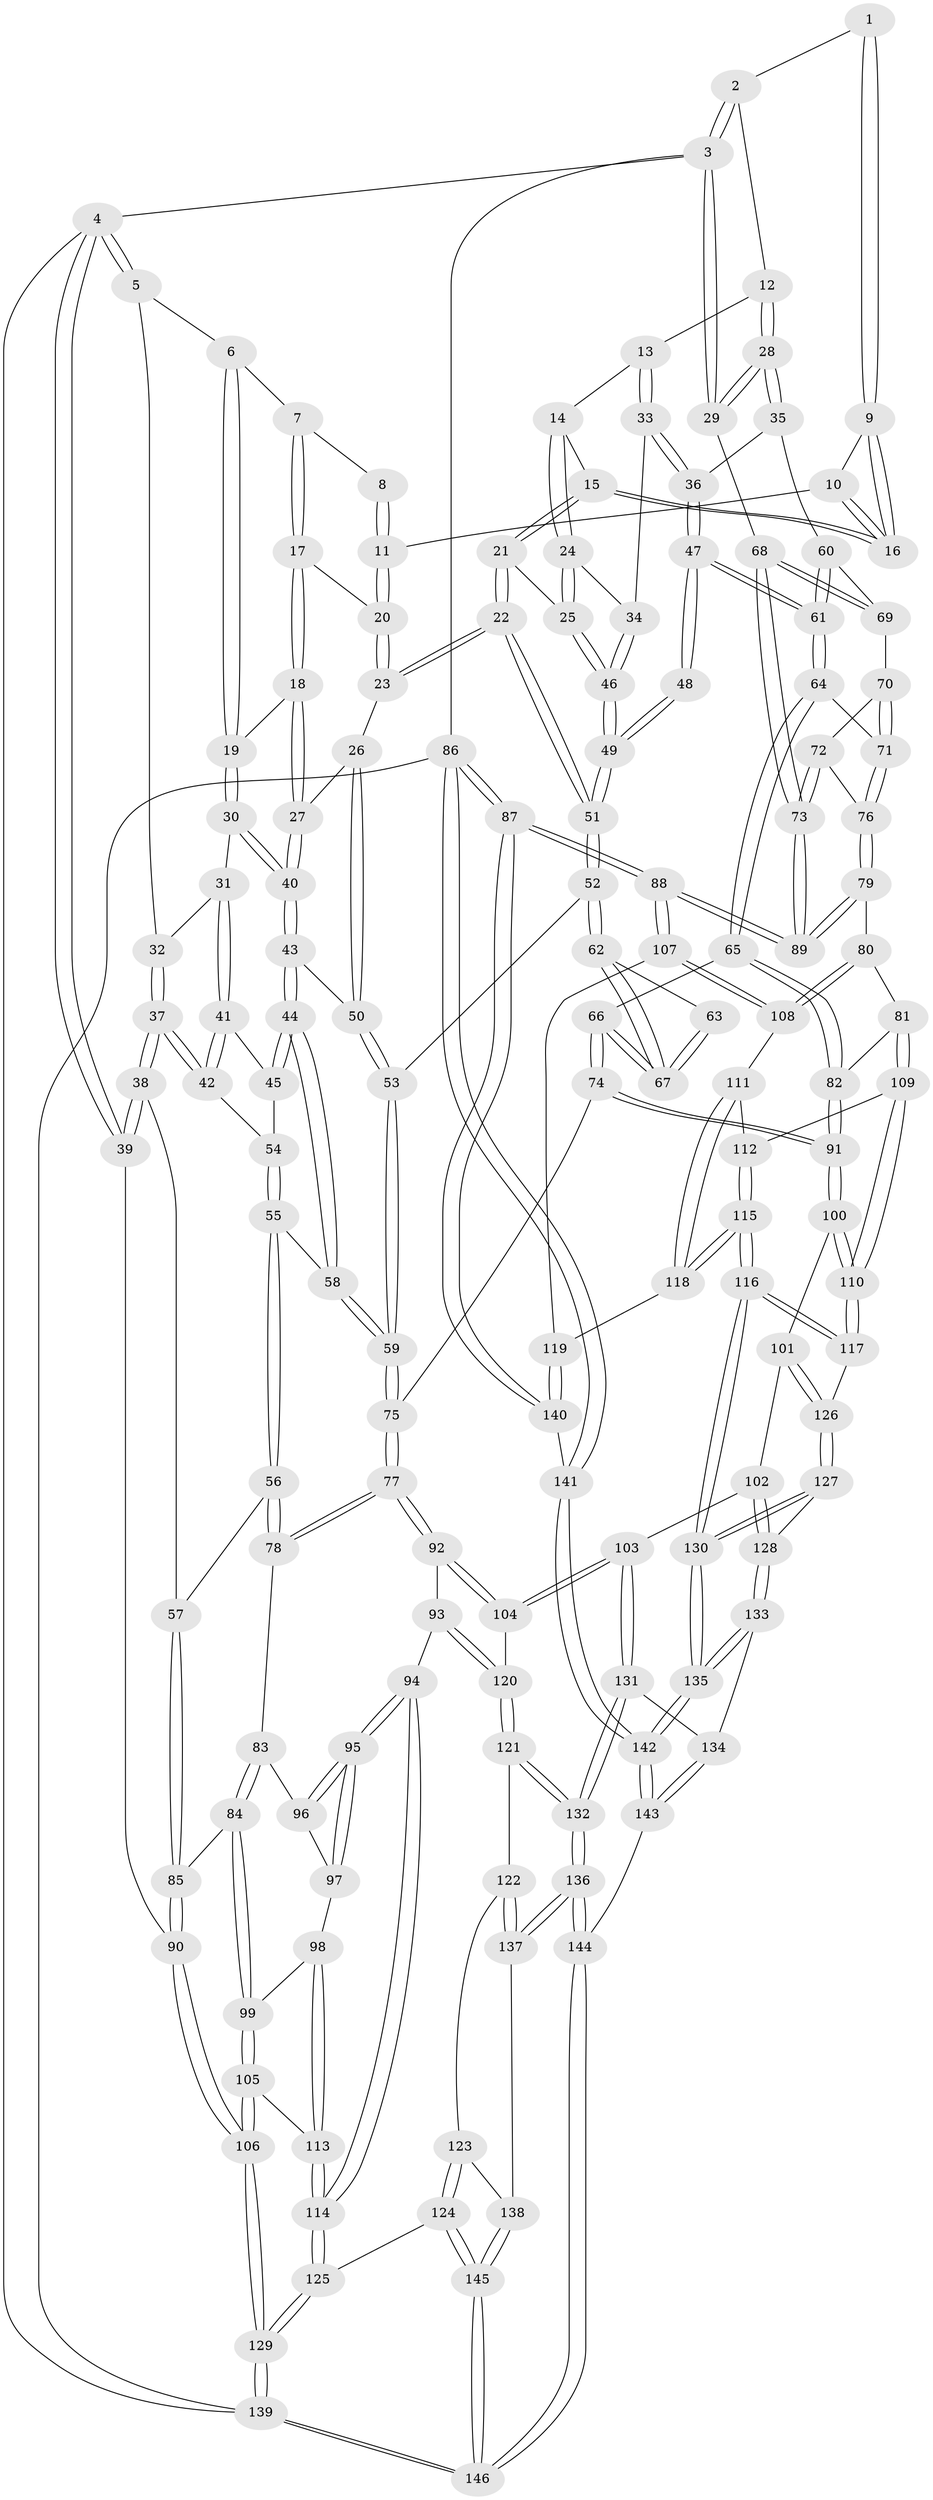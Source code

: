 // Generated by graph-tools (version 1.1) at 2025/03/03/09/25 03:03:14]
// undirected, 146 vertices, 362 edges
graph export_dot {
graph [start="1"]
  node [color=gray90,style=filled];
  1 [pos="+0.6799985733675792+0"];
  2 [pos="+0.7876695766145978+0"];
  3 [pos="+1+0"];
  4 [pos="+0+0"];
  5 [pos="+0+0"];
  6 [pos="+0.2285501680565529+0"];
  7 [pos="+0.39622337270699953+0"];
  8 [pos="+0.4826445466025193+0"];
  9 [pos="+0.659186743799951+0"];
  10 [pos="+0.5768992654597257+0.05993763072580248"];
  11 [pos="+0.5644265790151454+0.06847698834533433"];
  12 [pos="+0.8206915572011523+0.07796241777694186"];
  13 [pos="+0.8001179714819002+0.10133472449200633"];
  14 [pos="+0.7287647712863807+0.10447178860970471"];
  15 [pos="+0.6865387840680119+0.09458847419411133"];
  16 [pos="+0.6862886030449312+0.0942028619474002"];
  17 [pos="+0.4216985282167839+0.01482870602804975"];
  18 [pos="+0.36785742287607215+0.10050225072432663"];
  19 [pos="+0.24658986745302797+0.11462575721298371"];
  20 [pos="+0.5323053086423326+0.0920955723031137"];
  21 [pos="+0.6045203326731481+0.1988219488313383"];
  22 [pos="+0.5728750913809337+0.21365570080831067"];
  23 [pos="+0.5488613808965263+0.18159145004934485"];
  24 [pos="+0.7073124318278697+0.1865553477516131"];
  25 [pos="+0.6871166970041201+0.2071161336059375"];
  26 [pos="+0.40932489653678644+0.1781864399113496"];
  27 [pos="+0.38831317969826246+0.16152394364691922"];
  28 [pos="+1+0.16229150725007538"];
  29 [pos="+1+0.1481094272255227"];
  30 [pos="+0.2358557867825336+0.12430611901237534"];
  31 [pos="+0.2233192401896379+0.12769045971895687"];
  32 [pos="+0.10526354357533146+0.10497333332462093"];
  33 [pos="+0.8019045331803702+0.14609555426369905"];
  34 [pos="+0.7805066318803662+0.18849918785235323"];
  35 [pos="+1+0.24691064838964596"];
  36 [pos="+0.9018857083972667+0.2493586616816887"];
  37 [pos="+0.05347802533061782+0.23517152251854848"];
  38 [pos="+0+0.3220965056981701"];
  39 [pos="+0+0.3220451410702866"];
  40 [pos="+0.3046751376904781+0.25550523302988337"];
  41 [pos="+0.2114309178105127+0.16488106677971243"];
  42 [pos="+0.09006867826203821+0.2549836677781237"];
  43 [pos="+0.30110438439202125+0.2941815428276266"];
  44 [pos="+0.2834310534469485+0.32431399333312705"];
  45 [pos="+0.19363863952914726+0.2507476830359304"];
  46 [pos="+0.7615463476738947+0.27336482738643236"];
  47 [pos="+0.7831464276631324+0.31129316523919603"];
  48 [pos="+0.7819720579008748+0.3108747676975632"];
  49 [pos="+0.7648174442944912+0.28869306556237373"];
  50 [pos="+0.4213994707573477+0.26747291253773203"];
  51 [pos="+0.5648043349689044+0.2878770471443043"];
  52 [pos="+0.5452169265520137+0.33190300992332644"];
  53 [pos="+0.5295897584028845+0.3405532504663072"];
  54 [pos="+0.0992128982157343+0.2608611648628474"];
  55 [pos="+0.16809354847584276+0.4127647712352957"];
  56 [pos="+0.1449444892493927+0.4493336690865768"];
  57 [pos="+0.09972354927753828+0.45173996867129346"];
  58 [pos="+0.2817448811788638+0.3472197894572308"];
  59 [pos="+0.42909623669886854+0.47067103184035264"];
  60 [pos="+0.9162105884526293+0.373773205802879"];
  61 [pos="+0.8425793619875732+0.4098502041779112"];
  62 [pos="+0.6362988082377296+0.3956030236316506"];
  63 [pos="+0.7788682306479151+0.3136679559748882"];
  64 [pos="+0.8379857115342676+0.4446305371374949"];
  65 [pos="+0.7369346978296092+0.5105181337803111"];
  66 [pos="+0.6940810926341228+0.4982512676138141"];
  67 [pos="+0.6917595253089553+0.4916091158415087"];
  68 [pos="+1+0.223478787103792"];
  69 [pos="+0.9549466661554208+0.4195367009997542"];
  70 [pos="+0.9583321771776626+0.4413836585941666"];
  71 [pos="+0.8661944396452677+0.467661506830269"];
  72 [pos="+0.9903824339074893+0.4712292498744896"];
  73 [pos="+1+0.445069034344427"];
  74 [pos="+0.594951521387434+0.5732457349546832"];
  75 [pos="+0.4290411569105751+0.5069920370301066"];
  76 [pos="+0.9186422564703671+0.5450094904149075"];
  77 [pos="+0.3666759670080938+0.5904559109751765"];
  78 [pos="+0.1952712813915761+0.5414792015162297"];
  79 [pos="+0.9228833743325926+0.5972568250592457"];
  80 [pos="+0.9052858411361865+0.6142831771054479"];
  81 [pos="+0.8077774637468834+0.6249674671704797"];
  82 [pos="+0.7816561282177755+0.5967890034263635"];
  83 [pos="+0.1728985918344384+0.575499400021026"];
  84 [pos="+0.08522724455353732+0.6283967182707386"];
  85 [pos="+0.009767876660455874+0.5941909066734347"];
  86 [pos="+1+1"];
  87 [pos="+1+1"];
  88 [pos="+1+0.7593493410079809"];
  89 [pos="+1+0.6232367444667214"];
  90 [pos="+0+0.6452867889502725"];
  91 [pos="+0.6152861436631257+0.6703377048976189"];
  92 [pos="+0.3665508130954896+0.6366597617858788"];
  93 [pos="+0.2265867768391435+0.7276843570081533"];
  94 [pos="+0.21099767121655638+0.7253958653983708"];
  95 [pos="+0.20189391199519974+0.7128398405838455"];
  96 [pos="+0.17395468207817125+0.5845065003362756"];
  97 [pos="+0.1454351027062009+0.6824558769825805"];
  98 [pos="+0.09555273586683491+0.6713172957453635"];
  99 [pos="+0.09023069698540093+0.654864913869467"];
  100 [pos="+0.6152324825321941+0.6738192157706298"];
  101 [pos="+0.5463175373325638+0.7337187854221494"];
  102 [pos="+0.5249837712928714+0.7479593850629906"];
  103 [pos="+0.4330368941187585+0.7464069074337819"];
  104 [pos="+0.4097946238146383+0.7145044743828959"];
  105 [pos="+0+0.7403250828029623"];
  106 [pos="+0+0.7014480766921523"];
  107 [pos="+0.9544048828189337+0.763532411336122"];
  108 [pos="+0.9230571316405626+0.7074282478394608"];
  109 [pos="+0.7867315635449361+0.6797180406323511"];
  110 [pos="+0.7085473377639473+0.7393909148081844"];
  111 [pos="+0.8401657639305815+0.7321685729707161"];
  112 [pos="+0.8133172441748384+0.7128470326410706"];
  113 [pos="+0.07199586736471493+0.776564439349877"];
  114 [pos="+0.09530600613124944+0.7991284974007841"];
  115 [pos="+0.7975481383763185+0.8571575825369998"];
  116 [pos="+0.7761725761038373+0.8662033380883427"];
  117 [pos="+0.713954780421249+0.7832716191664284"];
  118 [pos="+0.8697279838478637+0.8365207462709385"];
  119 [pos="+0.8899438682223032+0.8366267085601351"];
  120 [pos="+0.2552997181312521+0.8135830078053665"];
  121 [pos="+0.2559453864549835+0.8226506410564864"];
  122 [pos="+0.24999206523177225+0.829655690560075"];
  123 [pos="+0.20722217755621497+0.8574299537476665"];
  124 [pos="+0.13163910528739262+0.8871198820208829"];
  125 [pos="+0.11113722157346446+0.8782778073796398"];
  126 [pos="+0.6560307418767949+0.8107347343759647"];
  127 [pos="+0.6292658695366767+0.8335546715073463"];
  128 [pos="+0.56258337418107+0.8210027480680689"];
  129 [pos="+0+1"];
  130 [pos="+0.6739567553239522+1"];
  131 [pos="+0.4059188845739888+0.8464034521439082"];
  132 [pos="+0.38703550631706335+0.865967505114138"];
  133 [pos="+0.5506347733864575+0.8904084998269481"];
  134 [pos="+0.438804615004604+0.8651875592582238"];
  135 [pos="+0.6730045693425079+1"];
  136 [pos="+0.3580194134135582+0.955373797053919"];
  137 [pos="+0.28447980839529763+0.9320842443752201"];
  138 [pos="+0.2740279281496614+0.9324554056851067"];
  139 [pos="+0+1"];
  140 [pos="+0.8950347452664439+0.8435417061488967"];
  141 [pos="+0.8667898891093819+1"];
  142 [pos="+0.6710902181024113+1"];
  143 [pos="+0.6647507324823534+1"];
  144 [pos="+0.40770441602389057+1"];
  145 [pos="+0.1817008888156485+0.9586911066974256"];
  146 [pos="+0.22098204749519654+1"];
  1 -- 2;
  1 -- 9;
  1 -- 9;
  2 -- 3;
  2 -- 3;
  2 -- 12;
  3 -- 4;
  3 -- 29;
  3 -- 29;
  3 -- 86;
  4 -- 5;
  4 -- 5;
  4 -- 39;
  4 -- 39;
  4 -- 139;
  5 -- 6;
  5 -- 32;
  6 -- 7;
  6 -- 19;
  6 -- 19;
  7 -- 8;
  7 -- 17;
  7 -- 17;
  8 -- 11;
  8 -- 11;
  9 -- 10;
  9 -- 16;
  9 -- 16;
  10 -- 11;
  10 -- 16;
  10 -- 16;
  11 -- 20;
  11 -- 20;
  12 -- 13;
  12 -- 28;
  12 -- 28;
  13 -- 14;
  13 -- 33;
  13 -- 33;
  14 -- 15;
  14 -- 24;
  14 -- 24;
  15 -- 16;
  15 -- 16;
  15 -- 21;
  15 -- 21;
  17 -- 18;
  17 -- 18;
  17 -- 20;
  18 -- 19;
  18 -- 27;
  18 -- 27;
  19 -- 30;
  19 -- 30;
  20 -- 23;
  20 -- 23;
  21 -- 22;
  21 -- 22;
  21 -- 25;
  22 -- 23;
  22 -- 23;
  22 -- 51;
  22 -- 51;
  23 -- 26;
  24 -- 25;
  24 -- 25;
  24 -- 34;
  25 -- 46;
  25 -- 46;
  26 -- 27;
  26 -- 50;
  26 -- 50;
  27 -- 40;
  27 -- 40;
  28 -- 29;
  28 -- 29;
  28 -- 35;
  28 -- 35;
  29 -- 68;
  30 -- 31;
  30 -- 40;
  30 -- 40;
  31 -- 32;
  31 -- 41;
  31 -- 41;
  32 -- 37;
  32 -- 37;
  33 -- 34;
  33 -- 36;
  33 -- 36;
  34 -- 46;
  34 -- 46;
  35 -- 36;
  35 -- 60;
  36 -- 47;
  36 -- 47;
  37 -- 38;
  37 -- 38;
  37 -- 42;
  37 -- 42;
  38 -- 39;
  38 -- 39;
  38 -- 57;
  39 -- 90;
  40 -- 43;
  40 -- 43;
  41 -- 42;
  41 -- 42;
  41 -- 45;
  42 -- 54;
  43 -- 44;
  43 -- 44;
  43 -- 50;
  44 -- 45;
  44 -- 45;
  44 -- 58;
  44 -- 58;
  45 -- 54;
  46 -- 49;
  46 -- 49;
  47 -- 48;
  47 -- 48;
  47 -- 61;
  47 -- 61;
  48 -- 49;
  48 -- 49;
  49 -- 51;
  49 -- 51;
  50 -- 53;
  50 -- 53;
  51 -- 52;
  51 -- 52;
  52 -- 53;
  52 -- 62;
  52 -- 62;
  53 -- 59;
  53 -- 59;
  54 -- 55;
  54 -- 55;
  55 -- 56;
  55 -- 56;
  55 -- 58;
  56 -- 57;
  56 -- 78;
  56 -- 78;
  57 -- 85;
  57 -- 85;
  58 -- 59;
  58 -- 59;
  59 -- 75;
  59 -- 75;
  60 -- 61;
  60 -- 61;
  60 -- 69;
  61 -- 64;
  61 -- 64;
  62 -- 63;
  62 -- 67;
  62 -- 67;
  63 -- 67;
  63 -- 67;
  64 -- 65;
  64 -- 65;
  64 -- 71;
  65 -- 66;
  65 -- 82;
  65 -- 82;
  66 -- 67;
  66 -- 67;
  66 -- 74;
  66 -- 74;
  68 -- 69;
  68 -- 69;
  68 -- 73;
  68 -- 73;
  69 -- 70;
  70 -- 71;
  70 -- 71;
  70 -- 72;
  71 -- 76;
  71 -- 76;
  72 -- 73;
  72 -- 73;
  72 -- 76;
  73 -- 89;
  73 -- 89;
  74 -- 75;
  74 -- 91;
  74 -- 91;
  75 -- 77;
  75 -- 77;
  76 -- 79;
  76 -- 79;
  77 -- 78;
  77 -- 78;
  77 -- 92;
  77 -- 92;
  78 -- 83;
  79 -- 80;
  79 -- 89;
  79 -- 89;
  80 -- 81;
  80 -- 108;
  80 -- 108;
  81 -- 82;
  81 -- 109;
  81 -- 109;
  82 -- 91;
  82 -- 91;
  83 -- 84;
  83 -- 84;
  83 -- 96;
  84 -- 85;
  84 -- 99;
  84 -- 99;
  85 -- 90;
  85 -- 90;
  86 -- 87;
  86 -- 87;
  86 -- 141;
  86 -- 141;
  86 -- 139;
  87 -- 88;
  87 -- 88;
  87 -- 140;
  87 -- 140;
  88 -- 89;
  88 -- 89;
  88 -- 107;
  88 -- 107;
  90 -- 106;
  90 -- 106;
  91 -- 100;
  91 -- 100;
  92 -- 93;
  92 -- 104;
  92 -- 104;
  93 -- 94;
  93 -- 120;
  93 -- 120;
  94 -- 95;
  94 -- 95;
  94 -- 114;
  94 -- 114;
  95 -- 96;
  95 -- 96;
  95 -- 97;
  95 -- 97;
  96 -- 97;
  97 -- 98;
  98 -- 99;
  98 -- 113;
  98 -- 113;
  99 -- 105;
  99 -- 105;
  100 -- 101;
  100 -- 110;
  100 -- 110;
  101 -- 102;
  101 -- 126;
  101 -- 126;
  102 -- 103;
  102 -- 128;
  102 -- 128;
  103 -- 104;
  103 -- 104;
  103 -- 131;
  103 -- 131;
  104 -- 120;
  105 -- 106;
  105 -- 106;
  105 -- 113;
  106 -- 129;
  106 -- 129;
  107 -- 108;
  107 -- 108;
  107 -- 119;
  108 -- 111;
  109 -- 110;
  109 -- 110;
  109 -- 112;
  110 -- 117;
  110 -- 117;
  111 -- 112;
  111 -- 118;
  111 -- 118;
  112 -- 115;
  112 -- 115;
  113 -- 114;
  113 -- 114;
  114 -- 125;
  114 -- 125;
  115 -- 116;
  115 -- 116;
  115 -- 118;
  115 -- 118;
  116 -- 117;
  116 -- 117;
  116 -- 130;
  116 -- 130;
  117 -- 126;
  118 -- 119;
  119 -- 140;
  119 -- 140;
  120 -- 121;
  120 -- 121;
  121 -- 122;
  121 -- 132;
  121 -- 132;
  122 -- 123;
  122 -- 137;
  122 -- 137;
  123 -- 124;
  123 -- 124;
  123 -- 138;
  124 -- 125;
  124 -- 145;
  124 -- 145;
  125 -- 129;
  125 -- 129;
  126 -- 127;
  126 -- 127;
  127 -- 128;
  127 -- 130;
  127 -- 130;
  128 -- 133;
  128 -- 133;
  129 -- 139;
  129 -- 139;
  130 -- 135;
  130 -- 135;
  131 -- 132;
  131 -- 132;
  131 -- 134;
  132 -- 136;
  132 -- 136;
  133 -- 134;
  133 -- 135;
  133 -- 135;
  134 -- 143;
  134 -- 143;
  135 -- 142;
  135 -- 142;
  136 -- 137;
  136 -- 137;
  136 -- 144;
  136 -- 144;
  137 -- 138;
  138 -- 145;
  138 -- 145;
  139 -- 146;
  139 -- 146;
  140 -- 141;
  141 -- 142;
  141 -- 142;
  142 -- 143;
  142 -- 143;
  143 -- 144;
  144 -- 146;
  144 -- 146;
  145 -- 146;
  145 -- 146;
}

